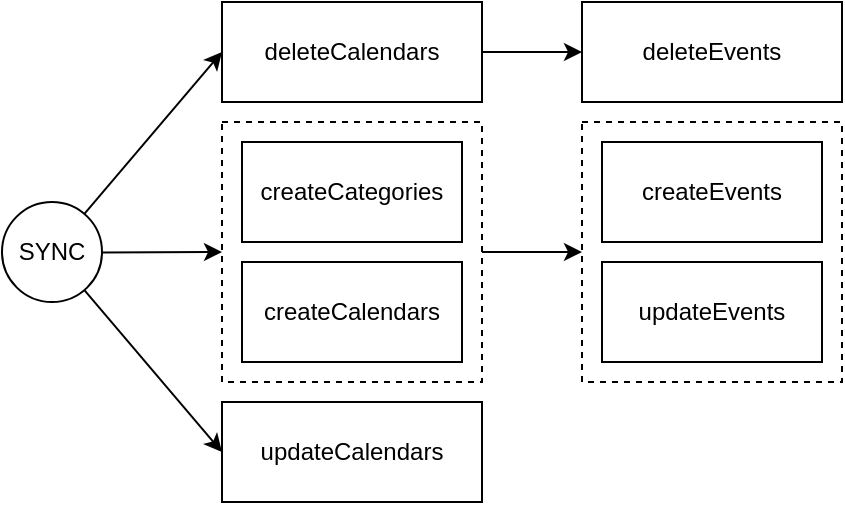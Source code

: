 <mxfile version="19.0.3" type="device"><diagram id="rnNBxZqRnov6vU-gUnBv" name="Page-1"><mxGraphModel dx="670" dy="399" grid="1" gridSize="10" guides="1" tooltips="1" connect="1" arrows="1" fold="1" page="1" pageScale="1" pageWidth="850" pageHeight="1100" math="0" shadow="0"><root><mxCell id="0"/><mxCell id="1" parent="0"/><mxCell id="Ano9eI1hwd1_T8IsYWE--16" style="edgeStyle=none;rounded=0;orthogonalLoop=1;jettySize=auto;html=1;entryX=0;entryY=0.5;entryDx=0;entryDy=0;" edge="1" parent="1" source="Ano9eI1hwd1_T8IsYWE--15" target="Ano9eI1hwd1_T8IsYWE--12"><mxGeometry relative="1" as="geometry"/></mxCell><mxCell id="Ano9eI1hwd1_T8IsYWE--17" style="edgeStyle=none;rounded=0;orthogonalLoop=1;jettySize=auto;html=1;entryX=0;entryY=0.5;entryDx=0;entryDy=0;" edge="1" parent="1" source="Ano9eI1hwd1_T8IsYWE--2" target="Ano9eI1hwd1_T8IsYWE--5"><mxGeometry relative="1" as="geometry"/></mxCell><mxCell id="Ano9eI1hwd1_T8IsYWE--18" style="edgeStyle=none;rounded=0;orthogonalLoop=1;jettySize=auto;html=1;entryX=0;entryY=0.5;entryDx=0;entryDy=0;" edge="1" parent="1" source="Ano9eI1hwd1_T8IsYWE--2" target="Ano9eI1hwd1_T8IsYWE--15"><mxGeometry relative="1" as="geometry"/></mxCell><mxCell id="Ano9eI1hwd1_T8IsYWE--19" style="edgeStyle=none;rounded=0;orthogonalLoop=1;jettySize=auto;html=1;entryX=0;entryY=0.5;entryDx=0;entryDy=0;" edge="1" parent="1" source="Ano9eI1hwd1_T8IsYWE--2" target="Ano9eI1hwd1_T8IsYWE--6"><mxGeometry relative="1" as="geometry"/></mxCell><mxCell id="Ano9eI1hwd1_T8IsYWE--2" value="SYNC" style="ellipse;whiteSpace=wrap;html=1;aspect=fixed;" vertex="1" parent="1"><mxGeometry x="50" y="270" width="50" height="50" as="geometry"/></mxCell><mxCell id="Ano9eI1hwd1_T8IsYWE--8" style="edgeStyle=orthogonalEdgeStyle;rounded=0;orthogonalLoop=1;jettySize=auto;html=1;" edge="1" parent="1" source="Ano9eI1hwd1_T8IsYWE--5" target="Ano9eI1hwd1_T8IsYWE--7"><mxGeometry relative="1" as="geometry"/></mxCell><mxCell id="Ano9eI1hwd1_T8IsYWE--5" value="deleteCalendars" style="rounded=0;whiteSpace=wrap;html=1;" vertex="1" parent="1"><mxGeometry x="160" y="170" width="130" height="50" as="geometry"/></mxCell><mxCell id="Ano9eI1hwd1_T8IsYWE--6" value="updateCalendars" style="rounded=0;whiteSpace=wrap;html=1;" vertex="1" parent="1"><mxGeometry x="160" y="370" width="130" height="50" as="geometry"/></mxCell><mxCell id="Ano9eI1hwd1_T8IsYWE--7" value="deleteEvents" style="rounded=0;whiteSpace=wrap;html=1;" vertex="1" parent="1"><mxGeometry x="340" y="170" width="130" height="50" as="geometry"/></mxCell><mxCell id="Ano9eI1hwd1_T8IsYWE--15" value="" style="rounded=0;whiteSpace=wrap;html=1;dashed=1;" vertex="1" parent="1"><mxGeometry x="160" y="230" width="130" height="130" as="geometry"/></mxCell><mxCell id="Ano9eI1hwd1_T8IsYWE--4" value="createCategories" style="rounded=0;whiteSpace=wrap;html=1;" vertex="1" parent="1"><mxGeometry x="170" y="240" width="110" height="50" as="geometry"/></mxCell><mxCell id="Ano9eI1hwd1_T8IsYWE--9" value="createCalendars" style="rounded=0;whiteSpace=wrap;html=1;" vertex="1" parent="1"><mxGeometry x="170" y="300" width="110" height="50" as="geometry"/></mxCell><mxCell id="Ano9eI1hwd1_T8IsYWE--12" value="" style="rounded=0;whiteSpace=wrap;html=1;dashed=1;" vertex="1" parent="1"><mxGeometry x="340" y="230" width="130" height="130" as="geometry"/></mxCell><mxCell id="Ano9eI1hwd1_T8IsYWE--10" value="createEvents" style="rounded=0;whiteSpace=wrap;html=1;" vertex="1" parent="1"><mxGeometry x="350" y="240" width="110" height="50" as="geometry"/></mxCell><mxCell id="Ano9eI1hwd1_T8IsYWE--11" value="updateEvents" style="rounded=0;whiteSpace=wrap;html=1;" vertex="1" parent="1"><mxGeometry x="350" y="300" width="110" height="50" as="geometry"/></mxCell></root></mxGraphModel></diagram></mxfile>